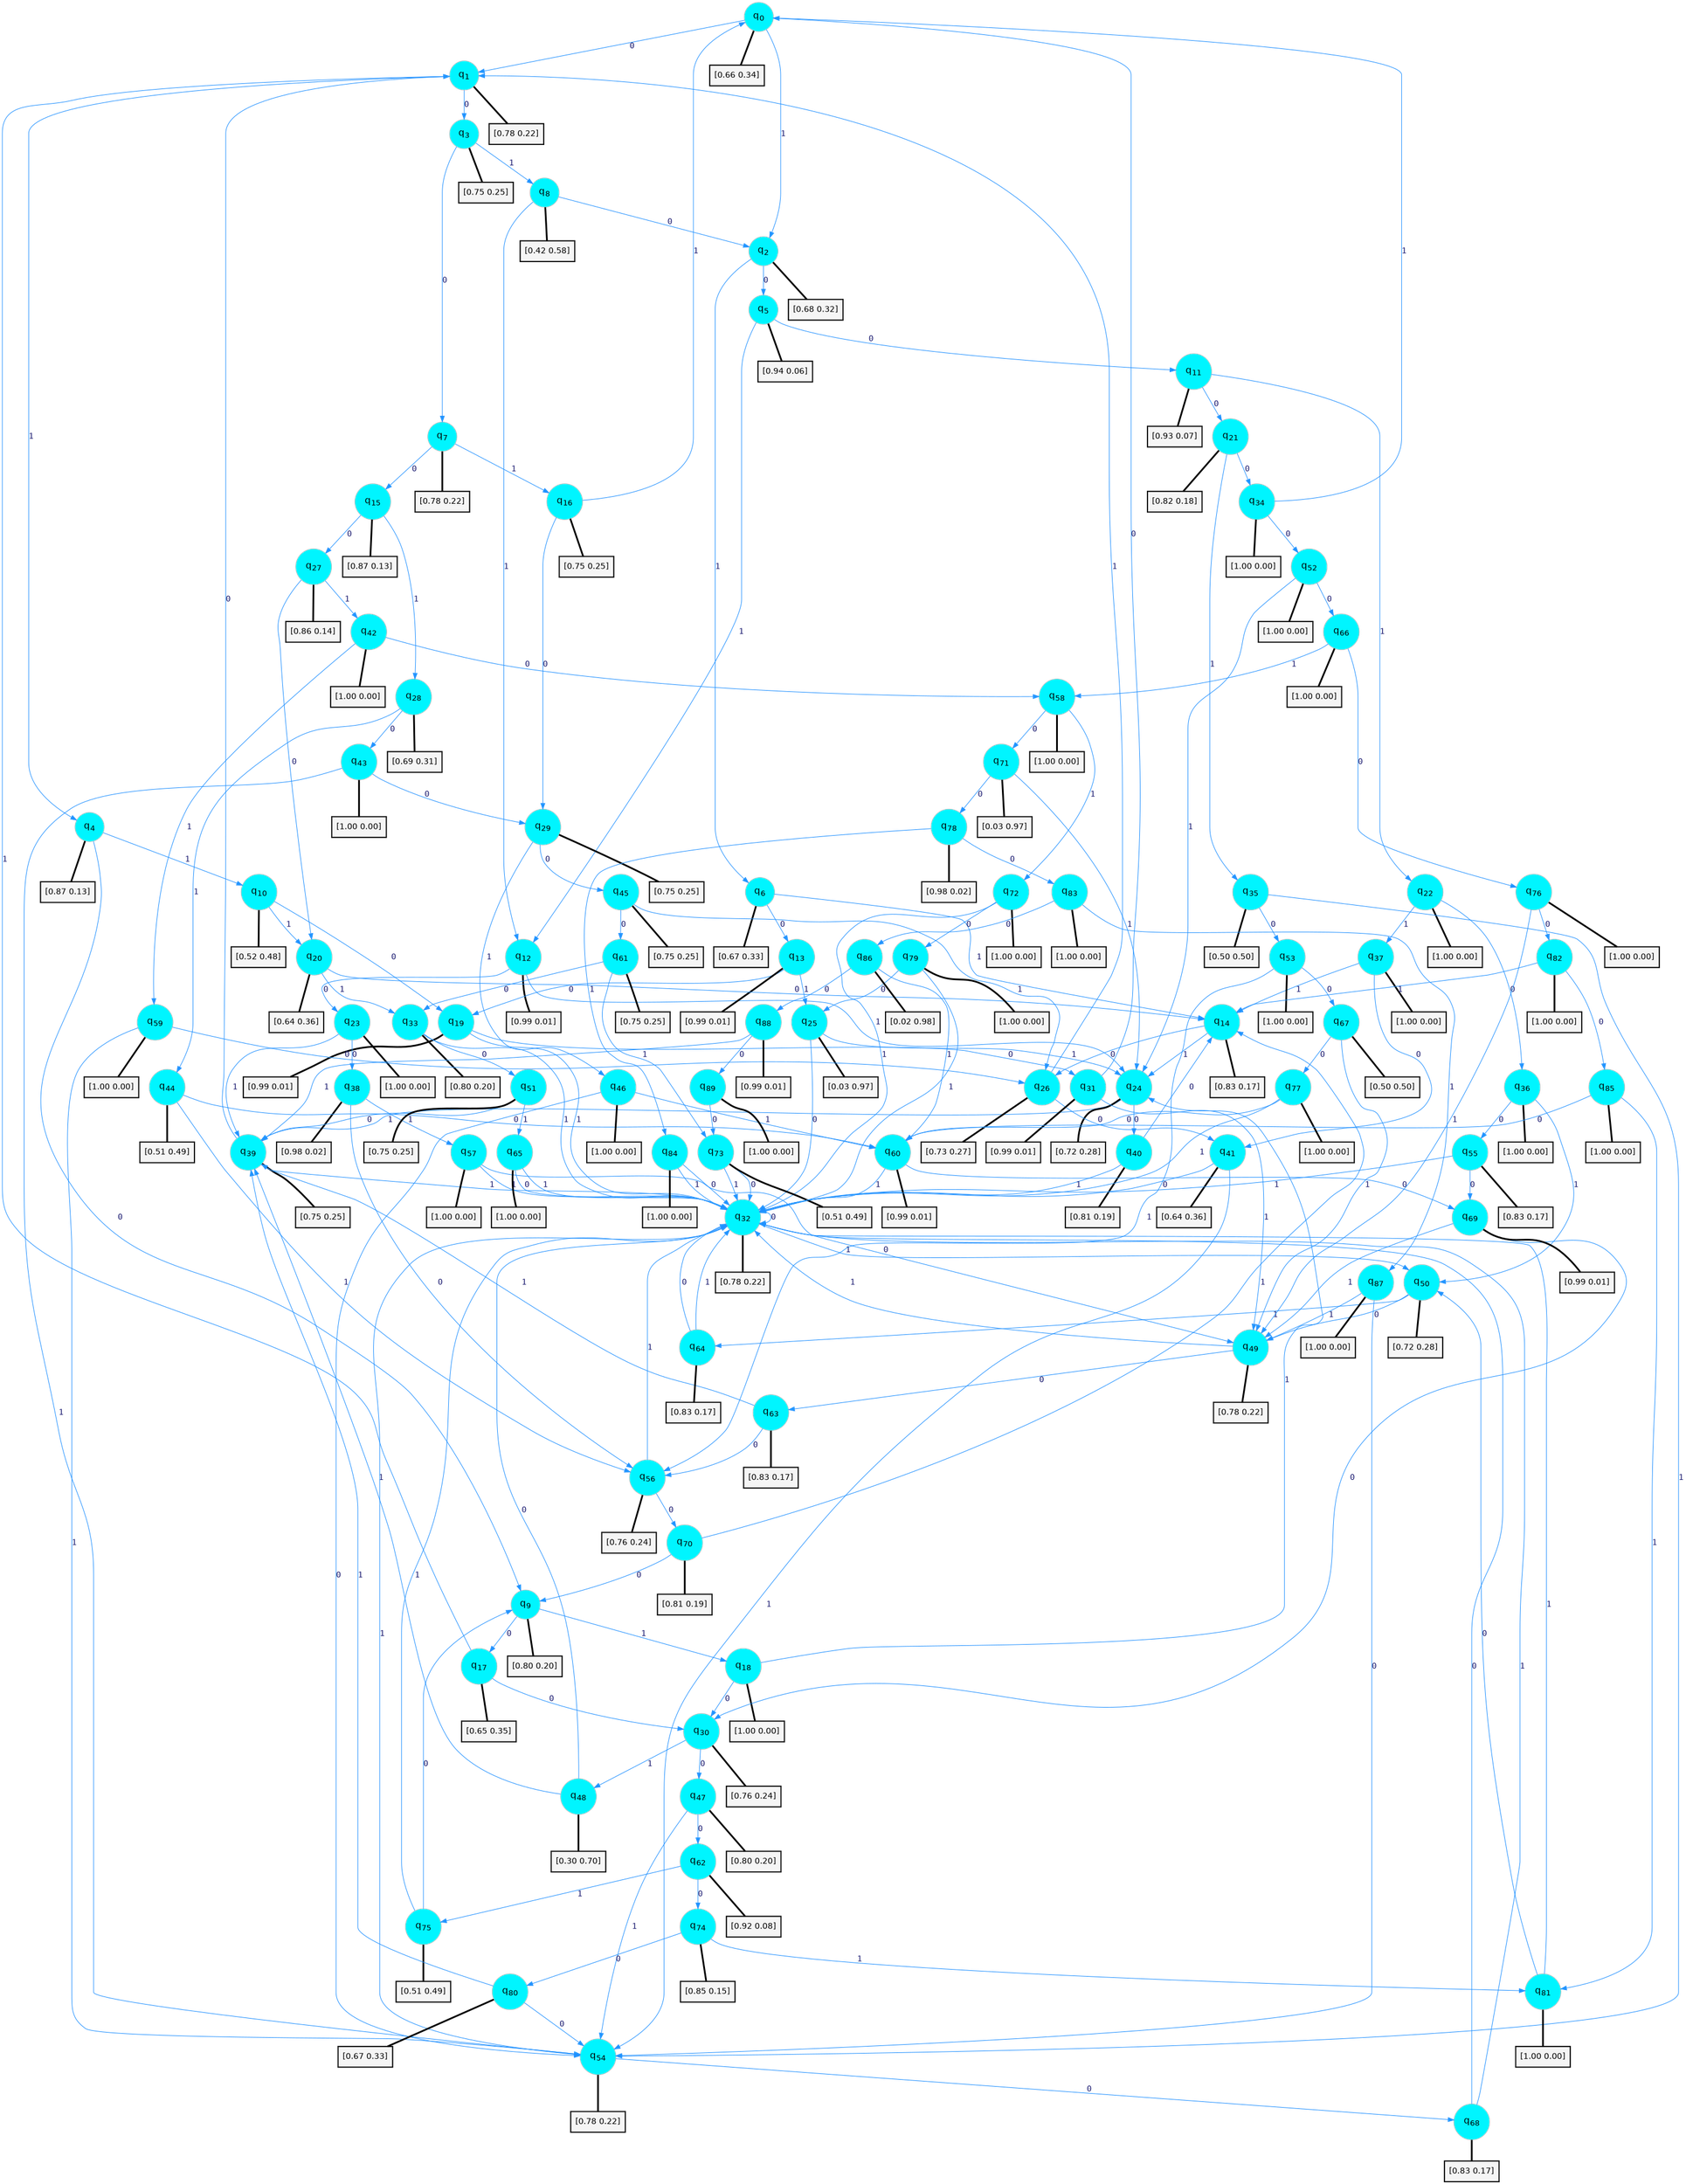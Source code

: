 digraph G {
graph [
bgcolor=transparent, dpi=300, rankdir=TD, size="40,25"];
node [
color=gray, fillcolor=turquoise1, fontcolor=black, fontname=Helvetica, fontsize=16, fontweight=bold, shape=circle, style=filled];
edge [
arrowsize=1, color=dodgerblue1, fontcolor=midnightblue, fontname=courier, fontweight=bold, penwidth=1, style=solid, weight=20];
0[label=<q<SUB>0</SUB>>];
1[label=<q<SUB>1</SUB>>];
2[label=<q<SUB>2</SUB>>];
3[label=<q<SUB>3</SUB>>];
4[label=<q<SUB>4</SUB>>];
5[label=<q<SUB>5</SUB>>];
6[label=<q<SUB>6</SUB>>];
7[label=<q<SUB>7</SUB>>];
8[label=<q<SUB>8</SUB>>];
9[label=<q<SUB>9</SUB>>];
10[label=<q<SUB>10</SUB>>];
11[label=<q<SUB>11</SUB>>];
12[label=<q<SUB>12</SUB>>];
13[label=<q<SUB>13</SUB>>];
14[label=<q<SUB>14</SUB>>];
15[label=<q<SUB>15</SUB>>];
16[label=<q<SUB>16</SUB>>];
17[label=<q<SUB>17</SUB>>];
18[label=<q<SUB>18</SUB>>];
19[label=<q<SUB>19</SUB>>];
20[label=<q<SUB>20</SUB>>];
21[label=<q<SUB>21</SUB>>];
22[label=<q<SUB>22</SUB>>];
23[label=<q<SUB>23</SUB>>];
24[label=<q<SUB>24</SUB>>];
25[label=<q<SUB>25</SUB>>];
26[label=<q<SUB>26</SUB>>];
27[label=<q<SUB>27</SUB>>];
28[label=<q<SUB>28</SUB>>];
29[label=<q<SUB>29</SUB>>];
30[label=<q<SUB>30</SUB>>];
31[label=<q<SUB>31</SUB>>];
32[label=<q<SUB>32</SUB>>];
33[label=<q<SUB>33</SUB>>];
34[label=<q<SUB>34</SUB>>];
35[label=<q<SUB>35</SUB>>];
36[label=<q<SUB>36</SUB>>];
37[label=<q<SUB>37</SUB>>];
38[label=<q<SUB>38</SUB>>];
39[label=<q<SUB>39</SUB>>];
40[label=<q<SUB>40</SUB>>];
41[label=<q<SUB>41</SUB>>];
42[label=<q<SUB>42</SUB>>];
43[label=<q<SUB>43</SUB>>];
44[label=<q<SUB>44</SUB>>];
45[label=<q<SUB>45</SUB>>];
46[label=<q<SUB>46</SUB>>];
47[label=<q<SUB>47</SUB>>];
48[label=<q<SUB>48</SUB>>];
49[label=<q<SUB>49</SUB>>];
50[label=<q<SUB>50</SUB>>];
51[label=<q<SUB>51</SUB>>];
52[label=<q<SUB>52</SUB>>];
53[label=<q<SUB>53</SUB>>];
54[label=<q<SUB>54</SUB>>];
55[label=<q<SUB>55</SUB>>];
56[label=<q<SUB>56</SUB>>];
57[label=<q<SUB>57</SUB>>];
58[label=<q<SUB>58</SUB>>];
59[label=<q<SUB>59</SUB>>];
60[label=<q<SUB>60</SUB>>];
61[label=<q<SUB>61</SUB>>];
62[label=<q<SUB>62</SUB>>];
63[label=<q<SUB>63</SUB>>];
64[label=<q<SUB>64</SUB>>];
65[label=<q<SUB>65</SUB>>];
66[label=<q<SUB>66</SUB>>];
67[label=<q<SUB>67</SUB>>];
68[label=<q<SUB>68</SUB>>];
69[label=<q<SUB>69</SUB>>];
70[label=<q<SUB>70</SUB>>];
71[label=<q<SUB>71</SUB>>];
72[label=<q<SUB>72</SUB>>];
73[label=<q<SUB>73</SUB>>];
74[label=<q<SUB>74</SUB>>];
75[label=<q<SUB>75</SUB>>];
76[label=<q<SUB>76</SUB>>];
77[label=<q<SUB>77</SUB>>];
78[label=<q<SUB>78</SUB>>];
79[label=<q<SUB>79</SUB>>];
80[label=<q<SUB>80</SUB>>];
81[label=<q<SUB>81</SUB>>];
82[label=<q<SUB>82</SUB>>];
83[label=<q<SUB>83</SUB>>];
84[label=<q<SUB>84</SUB>>];
85[label=<q<SUB>85</SUB>>];
86[label=<q<SUB>86</SUB>>];
87[label=<q<SUB>87</SUB>>];
88[label=<q<SUB>88</SUB>>];
89[label=<q<SUB>89</SUB>>];
90[label="[0.66 0.34]", shape=box,fontcolor=black, fontname=Helvetica, fontsize=14, penwidth=2, fillcolor=whitesmoke,color=black];
91[label="[0.78 0.22]", shape=box,fontcolor=black, fontname=Helvetica, fontsize=14, penwidth=2, fillcolor=whitesmoke,color=black];
92[label="[0.68 0.32]", shape=box,fontcolor=black, fontname=Helvetica, fontsize=14, penwidth=2, fillcolor=whitesmoke,color=black];
93[label="[0.75 0.25]", shape=box,fontcolor=black, fontname=Helvetica, fontsize=14, penwidth=2, fillcolor=whitesmoke,color=black];
94[label="[0.87 0.13]", shape=box,fontcolor=black, fontname=Helvetica, fontsize=14, penwidth=2, fillcolor=whitesmoke,color=black];
95[label="[0.94 0.06]", shape=box,fontcolor=black, fontname=Helvetica, fontsize=14, penwidth=2, fillcolor=whitesmoke,color=black];
96[label="[0.67 0.33]", shape=box,fontcolor=black, fontname=Helvetica, fontsize=14, penwidth=2, fillcolor=whitesmoke,color=black];
97[label="[0.78 0.22]", shape=box,fontcolor=black, fontname=Helvetica, fontsize=14, penwidth=2, fillcolor=whitesmoke,color=black];
98[label="[0.42 0.58]", shape=box,fontcolor=black, fontname=Helvetica, fontsize=14, penwidth=2, fillcolor=whitesmoke,color=black];
99[label="[0.80 0.20]", shape=box,fontcolor=black, fontname=Helvetica, fontsize=14, penwidth=2, fillcolor=whitesmoke,color=black];
100[label="[0.52 0.48]", shape=box,fontcolor=black, fontname=Helvetica, fontsize=14, penwidth=2, fillcolor=whitesmoke,color=black];
101[label="[0.93 0.07]", shape=box,fontcolor=black, fontname=Helvetica, fontsize=14, penwidth=2, fillcolor=whitesmoke,color=black];
102[label="[0.99 0.01]", shape=box,fontcolor=black, fontname=Helvetica, fontsize=14, penwidth=2, fillcolor=whitesmoke,color=black];
103[label="[0.99 0.01]", shape=box,fontcolor=black, fontname=Helvetica, fontsize=14, penwidth=2, fillcolor=whitesmoke,color=black];
104[label="[0.83 0.17]", shape=box,fontcolor=black, fontname=Helvetica, fontsize=14, penwidth=2, fillcolor=whitesmoke,color=black];
105[label="[0.87 0.13]", shape=box,fontcolor=black, fontname=Helvetica, fontsize=14, penwidth=2, fillcolor=whitesmoke,color=black];
106[label="[0.75 0.25]", shape=box,fontcolor=black, fontname=Helvetica, fontsize=14, penwidth=2, fillcolor=whitesmoke,color=black];
107[label="[0.65 0.35]", shape=box,fontcolor=black, fontname=Helvetica, fontsize=14, penwidth=2, fillcolor=whitesmoke,color=black];
108[label="[1.00 0.00]", shape=box,fontcolor=black, fontname=Helvetica, fontsize=14, penwidth=2, fillcolor=whitesmoke,color=black];
109[label="[0.99 0.01]", shape=box,fontcolor=black, fontname=Helvetica, fontsize=14, penwidth=2, fillcolor=whitesmoke,color=black];
110[label="[0.64 0.36]", shape=box,fontcolor=black, fontname=Helvetica, fontsize=14, penwidth=2, fillcolor=whitesmoke,color=black];
111[label="[0.82 0.18]", shape=box,fontcolor=black, fontname=Helvetica, fontsize=14, penwidth=2, fillcolor=whitesmoke,color=black];
112[label="[1.00 0.00]", shape=box,fontcolor=black, fontname=Helvetica, fontsize=14, penwidth=2, fillcolor=whitesmoke,color=black];
113[label="[1.00 0.00]", shape=box,fontcolor=black, fontname=Helvetica, fontsize=14, penwidth=2, fillcolor=whitesmoke,color=black];
114[label="[0.72 0.28]", shape=box,fontcolor=black, fontname=Helvetica, fontsize=14, penwidth=2, fillcolor=whitesmoke,color=black];
115[label="[0.03 0.97]", shape=box,fontcolor=black, fontname=Helvetica, fontsize=14, penwidth=2, fillcolor=whitesmoke,color=black];
116[label="[0.73 0.27]", shape=box,fontcolor=black, fontname=Helvetica, fontsize=14, penwidth=2, fillcolor=whitesmoke,color=black];
117[label="[0.86 0.14]", shape=box,fontcolor=black, fontname=Helvetica, fontsize=14, penwidth=2, fillcolor=whitesmoke,color=black];
118[label="[0.69 0.31]", shape=box,fontcolor=black, fontname=Helvetica, fontsize=14, penwidth=2, fillcolor=whitesmoke,color=black];
119[label="[0.75 0.25]", shape=box,fontcolor=black, fontname=Helvetica, fontsize=14, penwidth=2, fillcolor=whitesmoke,color=black];
120[label="[0.76 0.24]", shape=box,fontcolor=black, fontname=Helvetica, fontsize=14, penwidth=2, fillcolor=whitesmoke,color=black];
121[label="[0.99 0.01]", shape=box,fontcolor=black, fontname=Helvetica, fontsize=14, penwidth=2, fillcolor=whitesmoke,color=black];
122[label="[0.78 0.22]", shape=box,fontcolor=black, fontname=Helvetica, fontsize=14, penwidth=2, fillcolor=whitesmoke,color=black];
123[label="[0.80 0.20]", shape=box,fontcolor=black, fontname=Helvetica, fontsize=14, penwidth=2, fillcolor=whitesmoke,color=black];
124[label="[1.00 0.00]", shape=box,fontcolor=black, fontname=Helvetica, fontsize=14, penwidth=2, fillcolor=whitesmoke,color=black];
125[label="[0.50 0.50]", shape=box,fontcolor=black, fontname=Helvetica, fontsize=14, penwidth=2, fillcolor=whitesmoke,color=black];
126[label="[1.00 0.00]", shape=box,fontcolor=black, fontname=Helvetica, fontsize=14, penwidth=2, fillcolor=whitesmoke,color=black];
127[label="[1.00 0.00]", shape=box,fontcolor=black, fontname=Helvetica, fontsize=14, penwidth=2, fillcolor=whitesmoke,color=black];
128[label="[0.98 0.02]", shape=box,fontcolor=black, fontname=Helvetica, fontsize=14, penwidth=2, fillcolor=whitesmoke,color=black];
129[label="[0.75 0.25]", shape=box,fontcolor=black, fontname=Helvetica, fontsize=14, penwidth=2, fillcolor=whitesmoke,color=black];
130[label="[0.81 0.19]", shape=box,fontcolor=black, fontname=Helvetica, fontsize=14, penwidth=2, fillcolor=whitesmoke,color=black];
131[label="[0.64 0.36]", shape=box,fontcolor=black, fontname=Helvetica, fontsize=14, penwidth=2, fillcolor=whitesmoke,color=black];
132[label="[1.00 0.00]", shape=box,fontcolor=black, fontname=Helvetica, fontsize=14, penwidth=2, fillcolor=whitesmoke,color=black];
133[label="[1.00 0.00]", shape=box,fontcolor=black, fontname=Helvetica, fontsize=14, penwidth=2, fillcolor=whitesmoke,color=black];
134[label="[0.51 0.49]", shape=box,fontcolor=black, fontname=Helvetica, fontsize=14, penwidth=2, fillcolor=whitesmoke,color=black];
135[label="[0.75 0.25]", shape=box,fontcolor=black, fontname=Helvetica, fontsize=14, penwidth=2, fillcolor=whitesmoke,color=black];
136[label="[1.00 0.00]", shape=box,fontcolor=black, fontname=Helvetica, fontsize=14, penwidth=2, fillcolor=whitesmoke,color=black];
137[label="[0.80 0.20]", shape=box,fontcolor=black, fontname=Helvetica, fontsize=14, penwidth=2, fillcolor=whitesmoke,color=black];
138[label="[0.30 0.70]", shape=box,fontcolor=black, fontname=Helvetica, fontsize=14, penwidth=2, fillcolor=whitesmoke,color=black];
139[label="[0.78 0.22]", shape=box,fontcolor=black, fontname=Helvetica, fontsize=14, penwidth=2, fillcolor=whitesmoke,color=black];
140[label="[0.72 0.28]", shape=box,fontcolor=black, fontname=Helvetica, fontsize=14, penwidth=2, fillcolor=whitesmoke,color=black];
141[label="[0.75 0.25]", shape=box,fontcolor=black, fontname=Helvetica, fontsize=14, penwidth=2, fillcolor=whitesmoke,color=black];
142[label="[1.00 0.00]", shape=box,fontcolor=black, fontname=Helvetica, fontsize=14, penwidth=2, fillcolor=whitesmoke,color=black];
143[label="[1.00 0.00]", shape=box,fontcolor=black, fontname=Helvetica, fontsize=14, penwidth=2, fillcolor=whitesmoke,color=black];
144[label="[0.78 0.22]", shape=box,fontcolor=black, fontname=Helvetica, fontsize=14, penwidth=2, fillcolor=whitesmoke,color=black];
145[label="[0.83 0.17]", shape=box,fontcolor=black, fontname=Helvetica, fontsize=14, penwidth=2, fillcolor=whitesmoke,color=black];
146[label="[0.76 0.24]", shape=box,fontcolor=black, fontname=Helvetica, fontsize=14, penwidth=2, fillcolor=whitesmoke,color=black];
147[label="[1.00 0.00]", shape=box,fontcolor=black, fontname=Helvetica, fontsize=14, penwidth=2, fillcolor=whitesmoke,color=black];
148[label="[1.00 0.00]", shape=box,fontcolor=black, fontname=Helvetica, fontsize=14, penwidth=2, fillcolor=whitesmoke,color=black];
149[label="[1.00 0.00]", shape=box,fontcolor=black, fontname=Helvetica, fontsize=14, penwidth=2, fillcolor=whitesmoke,color=black];
150[label="[0.99 0.01]", shape=box,fontcolor=black, fontname=Helvetica, fontsize=14, penwidth=2, fillcolor=whitesmoke,color=black];
151[label="[0.75 0.25]", shape=box,fontcolor=black, fontname=Helvetica, fontsize=14, penwidth=2, fillcolor=whitesmoke,color=black];
152[label="[0.92 0.08]", shape=box,fontcolor=black, fontname=Helvetica, fontsize=14, penwidth=2, fillcolor=whitesmoke,color=black];
153[label="[0.83 0.17]", shape=box,fontcolor=black, fontname=Helvetica, fontsize=14, penwidth=2, fillcolor=whitesmoke,color=black];
154[label="[0.83 0.17]", shape=box,fontcolor=black, fontname=Helvetica, fontsize=14, penwidth=2, fillcolor=whitesmoke,color=black];
155[label="[1.00 0.00]", shape=box,fontcolor=black, fontname=Helvetica, fontsize=14, penwidth=2, fillcolor=whitesmoke,color=black];
156[label="[1.00 0.00]", shape=box,fontcolor=black, fontname=Helvetica, fontsize=14, penwidth=2, fillcolor=whitesmoke,color=black];
157[label="[0.50 0.50]", shape=box,fontcolor=black, fontname=Helvetica, fontsize=14, penwidth=2, fillcolor=whitesmoke,color=black];
158[label="[0.83 0.17]", shape=box,fontcolor=black, fontname=Helvetica, fontsize=14, penwidth=2, fillcolor=whitesmoke,color=black];
159[label="[0.99 0.01]", shape=box,fontcolor=black, fontname=Helvetica, fontsize=14, penwidth=2, fillcolor=whitesmoke,color=black];
160[label="[0.81 0.19]", shape=box,fontcolor=black, fontname=Helvetica, fontsize=14, penwidth=2, fillcolor=whitesmoke,color=black];
161[label="[0.03 0.97]", shape=box,fontcolor=black, fontname=Helvetica, fontsize=14, penwidth=2, fillcolor=whitesmoke,color=black];
162[label="[1.00 0.00]", shape=box,fontcolor=black, fontname=Helvetica, fontsize=14, penwidth=2, fillcolor=whitesmoke,color=black];
163[label="[0.51 0.49]", shape=box,fontcolor=black, fontname=Helvetica, fontsize=14, penwidth=2, fillcolor=whitesmoke,color=black];
164[label="[0.85 0.15]", shape=box,fontcolor=black, fontname=Helvetica, fontsize=14, penwidth=2, fillcolor=whitesmoke,color=black];
165[label="[0.51 0.49]", shape=box,fontcolor=black, fontname=Helvetica, fontsize=14, penwidth=2, fillcolor=whitesmoke,color=black];
166[label="[1.00 0.00]", shape=box,fontcolor=black, fontname=Helvetica, fontsize=14, penwidth=2, fillcolor=whitesmoke,color=black];
167[label="[1.00 0.00]", shape=box,fontcolor=black, fontname=Helvetica, fontsize=14, penwidth=2, fillcolor=whitesmoke,color=black];
168[label="[0.98 0.02]", shape=box,fontcolor=black, fontname=Helvetica, fontsize=14, penwidth=2, fillcolor=whitesmoke,color=black];
169[label="[1.00 0.00]", shape=box,fontcolor=black, fontname=Helvetica, fontsize=14, penwidth=2, fillcolor=whitesmoke,color=black];
170[label="[0.67 0.33]", shape=box,fontcolor=black, fontname=Helvetica, fontsize=14, penwidth=2, fillcolor=whitesmoke,color=black];
171[label="[1.00 0.00]", shape=box,fontcolor=black, fontname=Helvetica, fontsize=14, penwidth=2, fillcolor=whitesmoke,color=black];
172[label="[1.00 0.00]", shape=box,fontcolor=black, fontname=Helvetica, fontsize=14, penwidth=2, fillcolor=whitesmoke,color=black];
173[label="[1.00 0.00]", shape=box,fontcolor=black, fontname=Helvetica, fontsize=14, penwidth=2, fillcolor=whitesmoke,color=black];
174[label="[1.00 0.00]", shape=box,fontcolor=black, fontname=Helvetica, fontsize=14, penwidth=2, fillcolor=whitesmoke,color=black];
175[label="[1.00 0.00]", shape=box,fontcolor=black, fontname=Helvetica, fontsize=14, penwidth=2, fillcolor=whitesmoke,color=black];
176[label="[0.02 0.98]", shape=box,fontcolor=black, fontname=Helvetica, fontsize=14, penwidth=2, fillcolor=whitesmoke,color=black];
177[label="[1.00 0.00]", shape=box,fontcolor=black, fontname=Helvetica, fontsize=14, penwidth=2, fillcolor=whitesmoke,color=black];
178[label="[0.99 0.01]", shape=box,fontcolor=black, fontname=Helvetica, fontsize=14, penwidth=2, fillcolor=whitesmoke,color=black];
179[label="[1.00 0.00]", shape=box,fontcolor=black, fontname=Helvetica, fontsize=14, penwidth=2, fillcolor=whitesmoke,color=black];
0->1 [label=0];
0->2 [label=1];
0->90 [arrowhead=none, penwidth=3,color=black];
1->3 [label=0];
1->4 [label=1];
1->91 [arrowhead=none, penwidth=3,color=black];
2->5 [label=0];
2->6 [label=1];
2->92 [arrowhead=none, penwidth=3,color=black];
3->7 [label=0];
3->8 [label=1];
3->93 [arrowhead=none, penwidth=3,color=black];
4->9 [label=0];
4->10 [label=1];
4->94 [arrowhead=none, penwidth=3,color=black];
5->11 [label=0];
5->12 [label=1];
5->95 [arrowhead=none, penwidth=3,color=black];
6->13 [label=0];
6->14 [label=1];
6->96 [arrowhead=none, penwidth=3,color=black];
7->15 [label=0];
7->16 [label=1];
7->97 [arrowhead=none, penwidth=3,color=black];
8->2 [label=0];
8->12 [label=1];
8->98 [arrowhead=none, penwidth=3,color=black];
9->17 [label=0];
9->18 [label=1];
9->99 [arrowhead=none, penwidth=3,color=black];
10->19 [label=0];
10->20 [label=1];
10->100 [arrowhead=none, penwidth=3,color=black];
11->21 [label=0];
11->22 [label=1];
11->101 [arrowhead=none, penwidth=3,color=black];
12->23 [label=0];
12->24 [label=1];
12->102 [arrowhead=none, penwidth=3,color=black];
13->19 [label=0];
13->25 [label=1];
13->103 [arrowhead=none, penwidth=3,color=black];
14->26 [label=0];
14->24 [label=1];
14->104 [arrowhead=none, penwidth=3,color=black];
15->27 [label=0];
15->28 [label=1];
15->105 [arrowhead=none, penwidth=3,color=black];
16->29 [label=0];
16->0 [label=1];
16->106 [arrowhead=none, penwidth=3,color=black];
17->30 [label=0];
17->1 [label=1];
17->107 [arrowhead=none, penwidth=3,color=black];
18->30 [label=0];
18->24 [label=1];
18->108 [arrowhead=none, penwidth=3,color=black];
19->31 [label=0];
19->32 [label=1];
19->109 [arrowhead=none, penwidth=3,color=black];
20->14 [label=0];
20->33 [label=1];
20->110 [arrowhead=none, penwidth=3,color=black];
21->34 [label=0];
21->35 [label=1];
21->111 [arrowhead=none, penwidth=3,color=black];
22->36 [label=0];
22->37 [label=1];
22->112 [arrowhead=none, penwidth=3,color=black];
23->38 [label=0];
23->39 [label=1];
23->113 [arrowhead=none, penwidth=3,color=black];
24->40 [label=0];
24->39 [label=1];
24->114 [arrowhead=none, penwidth=3,color=black];
25->32 [label=0];
25->24 [label=1];
25->115 [arrowhead=none, penwidth=3,color=black];
26->41 [label=0];
26->1 [label=1];
26->116 [arrowhead=none, penwidth=3,color=black];
27->20 [label=0];
27->42 [label=1];
27->117 [arrowhead=none, penwidth=3,color=black];
28->43 [label=0];
28->44 [label=1];
28->118 [arrowhead=none, penwidth=3,color=black];
29->45 [label=0];
29->46 [label=1];
29->119 [arrowhead=none, penwidth=3,color=black];
30->47 [label=0];
30->48 [label=1];
30->120 [arrowhead=none, penwidth=3,color=black];
31->0 [label=0];
31->49 [label=1];
31->121 [arrowhead=none, penwidth=3,color=black];
32->32 [label=0];
32->50 [label=1];
32->122 [arrowhead=none, penwidth=3,color=black];
33->51 [label=0];
33->32 [label=1];
33->123 [arrowhead=none, penwidth=3,color=black];
34->52 [label=0];
34->0 [label=1];
34->124 [arrowhead=none, penwidth=3,color=black];
35->53 [label=0];
35->54 [label=1];
35->125 [arrowhead=none, penwidth=3,color=black];
36->55 [label=0];
36->50 [label=1];
36->126 [arrowhead=none, penwidth=3,color=black];
37->41 [label=0];
37->14 [label=1];
37->127 [arrowhead=none, penwidth=3,color=black];
38->56 [label=0];
38->57 [label=1];
38->128 [arrowhead=none, penwidth=3,color=black];
39->1 [label=0];
39->32 [label=1];
39->129 [arrowhead=none, penwidth=3,color=black];
40->14 [label=0];
40->32 [label=1];
40->130 [arrowhead=none, penwidth=3,color=black];
41->32 [label=0];
41->54 [label=1];
41->131 [arrowhead=none, penwidth=3,color=black];
42->58 [label=0];
42->59 [label=1];
42->132 [arrowhead=none, penwidth=3,color=black];
43->29 [label=0];
43->54 [label=1];
43->133 [arrowhead=none, penwidth=3,color=black];
44->60 [label=0];
44->56 [label=1];
44->134 [arrowhead=none, penwidth=3,color=black];
45->61 [label=0];
45->26 [label=1];
45->135 [arrowhead=none, penwidth=3,color=black];
46->54 [label=0];
46->60 [label=1];
46->136 [arrowhead=none, penwidth=3,color=black];
47->62 [label=0];
47->54 [label=1];
47->137 [arrowhead=none, penwidth=3,color=black];
48->32 [label=0];
48->39 [label=1];
48->138 [arrowhead=none, penwidth=3,color=black];
49->63 [label=0];
49->32 [label=1];
49->139 [arrowhead=none, penwidth=3,color=black];
50->49 [label=0];
50->64 [label=1];
50->140 [arrowhead=none, penwidth=3,color=black];
51->39 [label=0];
51->65 [label=1];
51->141 [arrowhead=none, penwidth=3,color=black];
52->66 [label=0];
52->24 [label=1];
52->142 [arrowhead=none, penwidth=3,color=black];
53->67 [label=0];
53->56 [label=1];
53->143 [arrowhead=none, penwidth=3,color=black];
54->68 [label=0];
54->32 [label=1];
54->144 [arrowhead=none, penwidth=3,color=black];
55->69 [label=0];
55->32 [label=1];
55->145 [arrowhead=none, penwidth=3,color=black];
56->70 [label=0];
56->32 [label=1];
56->146 [arrowhead=none, penwidth=3,color=black];
57->49 [label=0];
57->32 [label=1];
57->147 [arrowhead=none, penwidth=3,color=black];
58->71 [label=0];
58->72 [label=1];
58->148 [arrowhead=none, penwidth=3,color=black];
59->26 [label=0];
59->54 [label=1];
59->149 [arrowhead=none, penwidth=3,color=black];
60->69 [label=0];
60->32 [label=1];
60->150 [arrowhead=none, penwidth=3,color=black];
61->33 [label=0];
61->73 [label=1];
61->151 [arrowhead=none, penwidth=3,color=black];
62->74 [label=0];
62->75 [label=1];
62->152 [arrowhead=none, penwidth=3,color=black];
63->56 [label=0];
63->39 [label=1];
63->153 [arrowhead=none, penwidth=3,color=black];
64->32 [label=0];
64->32 [label=1];
64->154 [arrowhead=none, penwidth=3,color=black];
65->32 [label=0];
65->32 [label=1];
65->155 [arrowhead=none, penwidth=3,color=black];
66->76 [label=0];
66->58 [label=1];
66->156 [arrowhead=none, penwidth=3,color=black];
67->77 [label=0];
67->49 [label=1];
67->157 [arrowhead=none, penwidth=3,color=black];
68->32 [label=0];
68->32 [label=1];
68->158 [arrowhead=none, penwidth=3,color=black];
69->30 [label=0];
69->49 [label=1];
69->159 [arrowhead=none, penwidth=3,color=black];
70->9 [label=0];
70->14 [label=1];
70->160 [arrowhead=none, penwidth=3,color=black];
71->78 [label=0];
71->24 [label=1];
71->161 [arrowhead=none, penwidth=3,color=black];
72->79 [label=0];
72->32 [label=1];
72->162 [arrowhead=none, penwidth=3,color=black];
73->32 [label=0];
73->32 [label=1];
73->163 [arrowhead=none, penwidth=3,color=black];
74->80 [label=0];
74->81 [label=1];
74->164 [arrowhead=none, penwidth=3,color=black];
75->9 [label=0];
75->32 [label=1];
75->165 [arrowhead=none, penwidth=3,color=black];
76->82 [label=0];
76->49 [label=1];
76->166 [arrowhead=none, penwidth=3,color=black];
77->60 [label=0];
77->32 [label=1];
77->167 [arrowhead=none, penwidth=3,color=black];
78->83 [label=0];
78->84 [label=1];
78->168 [arrowhead=none, penwidth=3,color=black];
79->25 [label=0];
79->32 [label=1];
79->169 [arrowhead=none, penwidth=3,color=black];
80->54 [label=0];
80->39 [label=1];
80->170 [arrowhead=none, penwidth=3,color=black];
81->50 [label=0];
81->32 [label=1];
81->171 [arrowhead=none, penwidth=3,color=black];
82->85 [label=0];
82->14 [label=1];
82->172 [arrowhead=none, penwidth=3,color=black];
83->86 [label=0];
83->87 [label=1];
83->173 [arrowhead=none, penwidth=3,color=black];
84->32 [label=0];
84->32 [label=1];
84->174 [arrowhead=none, penwidth=3,color=black];
85->60 [label=0];
85->81 [label=1];
85->175 [arrowhead=none, penwidth=3,color=black];
86->88 [label=0];
86->60 [label=1];
86->176 [arrowhead=none, penwidth=3,color=black];
87->54 [label=0];
87->49 [label=1];
87->177 [arrowhead=none, penwidth=3,color=black];
88->89 [label=0];
88->39 [label=1];
88->178 [arrowhead=none, penwidth=3,color=black];
89->73 [label=0];
89->179 [arrowhead=none, penwidth=3,color=black];
}
